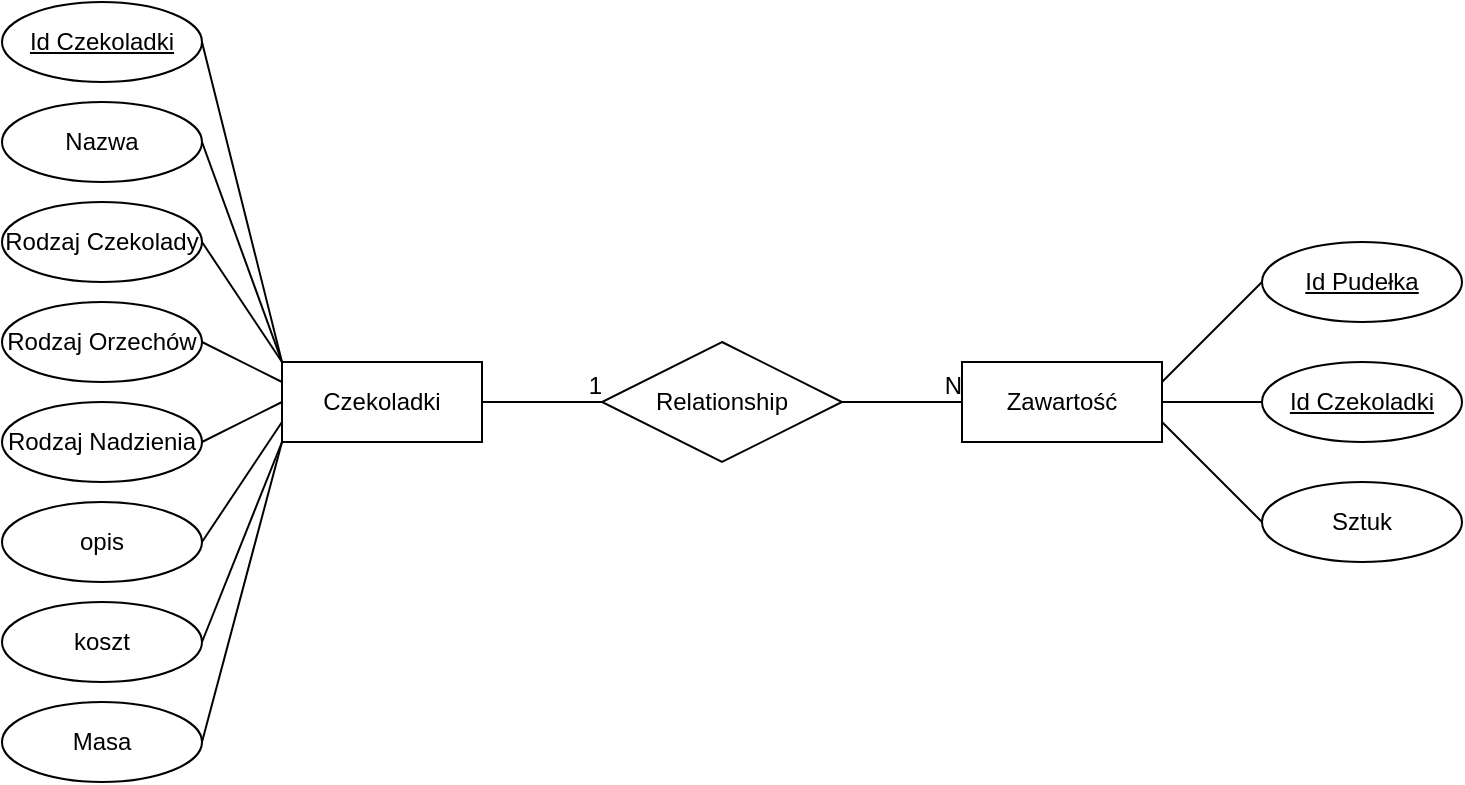 <mxfile version="17.1.3" type="github">
  <diagram id="jeSzi_7MiTkpFdLR8jUt" name="Page-1">
    <mxGraphModel dx="1008" dy="571" grid="1" gridSize="10" guides="1" tooltips="1" connect="1" arrows="1" fold="1" page="1" pageScale="1" pageWidth="827" pageHeight="1169" math="0" shadow="0">
      <root>
        <mxCell id="0" />
        <mxCell id="1" parent="0" />
        <mxCell id="7sbzueY7cJxux6732NlM-1" value="Id Czekoladki" style="ellipse;whiteSpace=wrap;html=1;align=center;fontStyle=4;" vertex="1" parent="1">
          <mxGeometry x="20" y="40" width="100" height="40" as="geometry" />
        </mxCell>
        <mxCell id="7sbzueY7cJxux6732NlM-2" value="Nazwa" style="ellipse;whiteSpace=wrap;html=1;align=center;" vertex="1" parent="1">
          <mxGeometry x="20" y="90" width="100" height="40" as="geometry" />
        </mxCell>
        <mxCell id="7sbzueY7cJxux6732NlM-3" value="Rodzaj Czekolady" style="ellipse;whiteSpace=wrap;html=1;align=center;" vertex="1" parent="1">
          <mxGeometry x="20" y="140" width="100" height="40" as="geometry" />
        </mxCell>
        <mxCell id="7sbzueY7cJxux6732NlM-4" value="Rodzaj Orzechów" style="ellipse;whiteSpace=wrap;html=1;align=center;" vertex="1" parent="1">
          <mxGeometry x="20" y="190" width="100" height="40" as="geometry" />
        </mxCell>
        <mxCell id="7sbzueY7cJxux6732NlM-7" value="Rodzaj Nadzienia" style="ellipse;whiteSpace=wrap;html=1;align=center;" vertex="1" parent="1">
          <mxGeometry x="20" y="240" width="100" height="40" as="geometry" />
        </mxCell>
        <mxCell id="7sbzueY7cJxux6732NlM-8" value="opis" style="ellipse;whiteSpace=wrap;html=1;align=center;" vertex="1" parent="1">
          <mxGeometry x="20" y="290" width="100" height="40" as="geometry" />
        </mxCell>
        <mxCell id="7sbzueY7cJxux6732NlM-9" value="koszt" style="ellipse;whiteSpace=wrap;html=1;align=center;" vertex="1" parent="1">
          <mxGeometry x="20" y="340" width="100" height="40" as="geometry" />
        </mxCell>
        <mxCell id="7sbzueY7cJxux6732NlM-10" value="Masa" style="ellipse;whiteSpace=wrap;html=1;align=center;" vertex="1" parent="1">
          <mxGeometry x="20" y="390" width="100" height="40" as="geometry" />
        </mxCell>
        <mxCell id="7sbzueY7cJxux6732NlM-11" value="Czekoladki" style="whiteSpace=wrap;html=1;align=center;" vertex="1" parent="1">
          <mxGeometry x="160" y="220" width="100" height="40" as="geometry" />
        </mxCell>
        <mxCell id="7sbzueY7cJxux6732NlM-17" value="Relationship" style="shape=rhombus;perimeter=rhombusPerimeter;whiteSpace=wrap;html=1;align=center;" vertex="1" parent="1">
          <mxGeometry x="320" y="210" width="120" height="60" as="geometry" />
        </mxCell>
        <mxCell id="7sbzueY7cJxux6732NlM-18" value="Zawartość" style="whiteSpace=wrap;html=1;align=center;" vertex="1" parent="1">
          <mxGeometry x="500" y="220" width="100" height="40" as="geometry" />
        </mxCell>
        <mxCell id="7sbzueY7cJxux6732NlM-19" value="Id Pudełka" style="ellipse;whiteSpace=wrap;html=1;align=center;fontStyle=4;" vertex="1" parent="1">
          <mxGeometry x="650" y="160" width="100" height="40" as="geometry" />
        </mxCell>
        <mxCell id="7sbzueY7cJxux6732NlM-20" value="Id Czekoladki" style="ellipse;whiteSpace=wrap;html=1;align=center;fontStyle=4;" vertex="1" parent="1">
          <mxGeometry x="650" y="220" width="100" height="40" as="geometry" />
        </mxCell>
        <mxCell id="7sbzueY7cJxux6732NlM-21" value="" style="endArrow=none;html=1;rounded=0;exitX=1;exitY=0.5;exitDx=0;exitDy=0;entryX=0;entryY=0.5;entryDx=0;entryDy=0;" edge="1" parent="1" source="7sbzueY7cJxux6732NlM-11" target="7sbzueY7cJxux6732NlM-17">
          <mxGeometry relative="1" as="geometry">
            <mxPoint x="254" y="280" as="sourcePoint" />
            <mxPoint x="414" y="280" as="targetPoint" />
          </mxGeometry>
        </mxCell>
        <mxCell id="7sbzueY7cJxux6732NlM-22" value="1" style="resizable=0;html=1;align=right;verticalAlign=bottom;" connectable="0" vertex="1" parent="7sbzueY7cJxux6732NlM-21">
          <mxGeometry x="1" relative="1" as="geometry" />
        </mxCell>
        <mxCell id="7sbzueY7cJxux6732NlM-23" value="" style="endArrow=none;html=1;rounded=0;exitX=1;exitY=0.5;exitDx=0;exitDy=0;entryX=0;entryY=0;entryDx=0;entryDy=0;" edge="1" parent="1" source="7sbzueY7cJxux6732NlM-1" target="7sbzueY7cJxux6732NlM-11">
          <mxGeometry relative="1" as="geometry">
            <mxPoint x="130" y="189" as="sourcePoint" />
            <mxPoint x="270" y="189" as="targetPoint" />
          </mxGeometry>
        </mxCell>
        <mxCell id="7sbzueY7cJxux6732NlM-24" value="" style="endArrow=none;html=1;rounded=0;exitX=1;exitY=0.5;exitDx=0;exitDy=0;entryX=0;entryY=0;entryDx=0;entryDy=0;" edge="1" parent="1" source="7sbzueY7cJxux6732NlM-2" target="7sbzueY7cJxux6732NlM-11">
          <mxGeometry relative="1" as="geometry">
            <mxPoint x="130" y="200" as="sourcePoint" />
            <mxPoint x="290" y="200" as="targetPoint" />
          </mxGeometry>
        </mxCell>
        <mxCell id="7sbzueY7cJxux6732NlM-25" value="" style="endArrow=none;html=1;rounded=0;exitX=1;exitY=0.5;exitDx=0;exitDy=0;entryX=0;entryY=0;entryDx=0;entryDy=0;" edge="1" parent="1" source="7sbzueY7cJxux6732NlM-3" target="7sbzueY7cJxux6732NlM-11">
          <mxGeometry relative="1" as="geometry">
            <mxPoint x="120" y="290" as="sourcePoint" />
            <mxPoint x="280" y="290" as="targetPoint" />
          </mxGeometry>
        </mxCell>
        <mxCell id="7sbzueY7cJxux6732NlM-26" value="" style="endArrow=none;html=1;rounded=0;exitX=1;exitY=0.5;exitDx=0;exitDy=0;entryX=0;entryY=0.25;entryDx=0;entryDy=0;" edge="1" parent="1" source="7sbzueY7cJxux6732NlM-4" target="7sbzueY7cJxux6732NlM-11">
          <mxGeometry relative="1" as="geometry">
            <mxPoint x="150" y="309" as="sourcePoint" />
            <mxPoint x="310" y="309" as="targetPoint" />
          </mxGeometry>
        </mxCell>
        <mxCell id="7sbzueY7cJxux6732NlM-27" value="" style="endArrow=none;html=1;rounded=0;exitX=1;exitY=0.5;exitDx=0;exitDy=0;entryX=0;entryY=0.5;entryDx=0;entryDy=0;" edge="1" parent="1" source="7sbzueY7cJxux6732NlM-7" target="7sbzueY7cJxux6732NlM-11">
          <mxGeometry relative="1" as="geometry">
            <mxPoint x="190" y="320" as="sourcePoint" />
            <mxPoint x="350" y="320" as="targetPoint" />
          </mxGeometry>
        </mxCell>
        <mxCell id="7sbzueY7cJxux6732NlM-28" value="" style="endArrow=none;html=1;rounded=0;exitX=1;exitY=0.5;exitDx=0;exitDy=0;entryX=0;entryY=0.75;entryDx=0;entryDy=0;" edge="1" parent="1" source="7sbzueY7cJxux6732NlM-8" target="7sbzueY7cJxux6732NlM-11">
          <mxGeometry relative="1" as="geometry">
            <mxPoint x="140" y="320" as="sourcePoint" />
            <mxPoint x="300" y="320" as="targetPoint" />
          </mxGeometry>
        </mxCell>
        <mxCell id="7sbzueY7cJxux6732NlM-29" value="" style="endArrow=none;html=1;rounded=0;exitX=1;exitY=0.5;exitDx=0;exitDy=0;entryX=0;entryY=1;entryDx=0;entryDy=0;" edge="1" parent="1" source="7sbzueY7cJxux6732NlM-9" target="7sbzueY7cJxux6732NlM-11">
          <mxGeometry relative="1" as="geometry">
            <mxPoint x="180" y="350" as="sourcePoint" />
            <mxPoint x="340" y="350" as="targetPoint" />
          </mxGeometry>
        </mxCell>
        <mxCell id="7sbzueY7cJxux6732NlM-31" value="" style="endArrow=none;html=1;rounded=0;exitX=1;exitY=0.5;exitDx=0;exitDy=0;entryX=0;entryY=1;entryDx=0;entryDy=0;" edge="1" parent="1" source="7sbzueY7cJxux6732NlM-10" target="7sbzueY7cJxux6732NlM-11">
          <mxGeometry relative="1" as="geometry">
            <mxPoint x="140" y="380" as="sourcePoint" />
            <mxPoint x="300" y="380" as="targetPoint" />
          </mxGeometry>
        </mxCell>
        <mxCell id="7sbzueY7cJxux6732NlM-33" value="" style="endArrow=none;html=1;rounded=0;exitX=1;exitY=0.5;exitDx=0;exitDy=0;entryX=0;entryY=0.5;entryDx=0;entryDy=0;" edge="1" parent="1" source="7sbzueY7cJxux6732NlM-17" target="7sbzueY7cJxux6732NlM-18">
          <mxGeometry relative="1" as="geometry">
            <mxPoint x="370" y="330" as="sourcePoint" />
            <mxPoint x="530" y="330" as="targetPoint" />
          </mxGeometry>
        </mxCell>
        <mxCell id="7sbzueY7cJxux6732NlM-34" value="N" style="resizable=0;html=1;align=right;verticalAlign=bottom;" connectable="0" vertex="1" parent="7sbzueY7cJxux6732NlM-33">
          <mxGeometry x="1" relative="1" as="geometry" />
        </mxCell>
        <mxCell id="7sbzueY7cJxux6732NlM-36" value="Sztuk" style="ellipse;whiteSpace=wrap;html=1;align=center;" vertex="1" parent="1">
          <mxGeometry x="650" y="280" width="100" height="40" as="geometry" />
        </mxCell>
        <mxCell id="7sbzueY7cJxux6732NlM-37" value="" style="endArrow=none;html=1;rounded=0;exitX=1;exitY=0.75;exitDx=0;exitDy=0;entryX=0;entryY=0.5;entryDx=0;entryDy=0;" edge="1" parent="1" source="7sbzueY7cJxux6732NlM-18" target="7sbzueY7cJxux6732NlM-36">
          <mxGeometry relative="1" as="geometry">
            <mxPoint x="370" y="330" as="sourcePoint" />
            <mxPoint x="530" y="330" as="targetPoint" />
          </mxGeometry>
        </mxCell>
        <mxCell id="7sbzueY7cJxux6732NlM-38" value="" style="endArrow=none;html=1;rounded=0;exitX=1;exitY=0.5;exitDx=0;exitDy=0;entryX=0;entryY=0.5;entryDx=0;entryDy=0;" edge="1" parent="1" source="7sbzueY7cJxux6732NlM-18" target="7sbzueY7cJxux6732NlM-20">
          <mxGeometry relative="1" as="geometry">
            <mxPoint x="370" y="330" as="sourcePoint" />
            <mxPoint x="530" y="330" as="targetPoint" />
          </mxGeometry>
        </mxCell>
        <mxCell id="7sbzueY7cJxux6732NlM-39" value="" style="endArrow=none;html=1;rounded=0;exitX=1;exitY=0.25;exitDx=0;exitDy=0;entryX=0;entryY=0.5;entryDx=0;entryDy=0;" edge="1" parent="1" source="7sbzueY7cJxux6732NlM-18" target="7sbzueY7cJxux6732NlM-19">
          <mxGeometry relative="1" as="geometry">
            <mxPoint x="370" y="330" as="sourcePoint" />
            <mxPoint x="530" y="330" as="targetPoint" />
          </mxGeometry>
        </mxCell>
      </root>
    </mxGraphModel>
  </diagram>
</mxfile>
